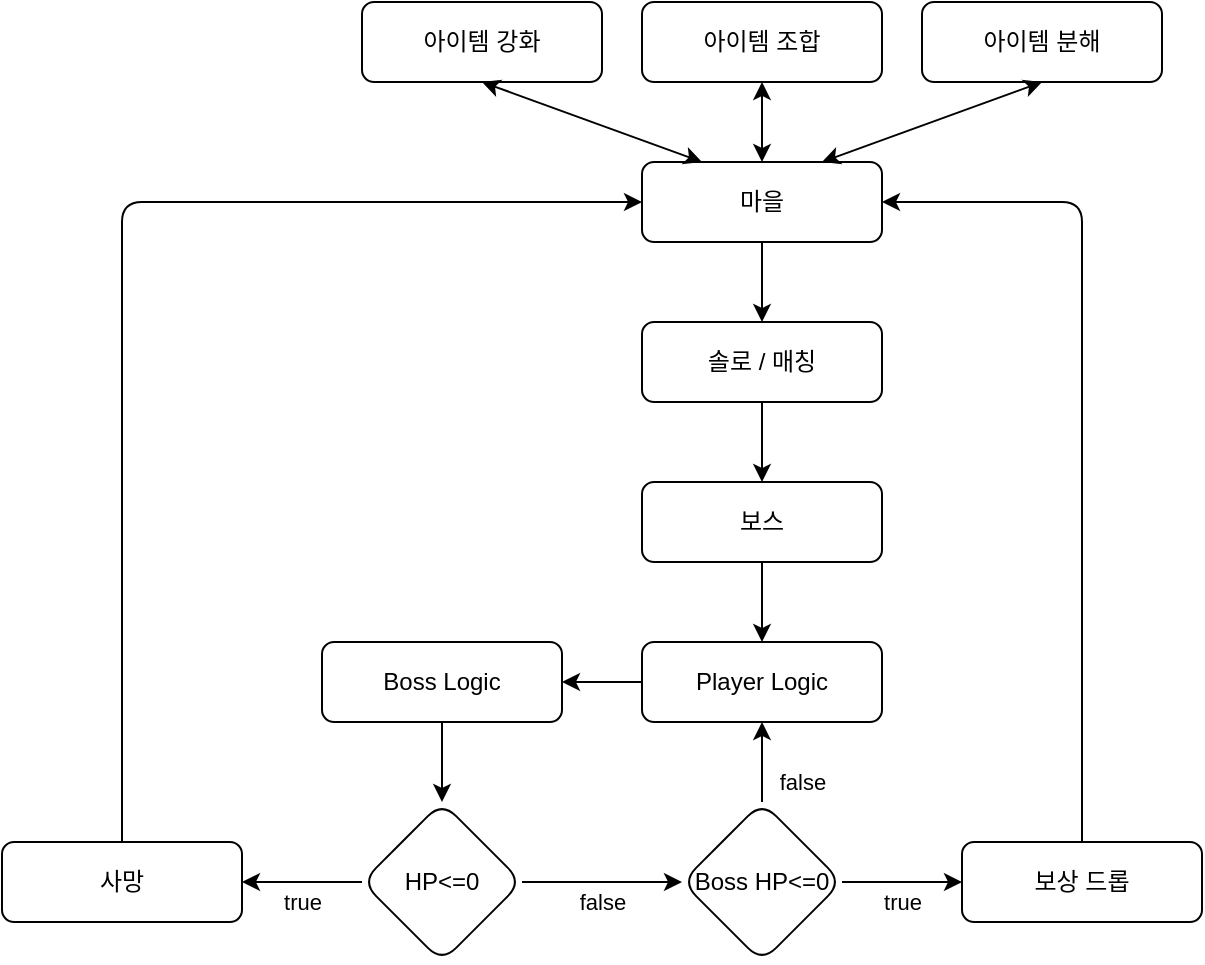 <mxfile version="21.0.8" type="device"><diagram id="C5RBs43oDa-KdzZeNtuy" name="Page-1"><mxGraphModel dx="875" dy="458" grid="1" gridSize="10" guides="1" tooltips="1" connect="1" arrows="1" fold="1" page="1" pageScale="1" pageWidth="827" pageHeight="1169" math="0" shadow="0"><root><mxCell id="WIyWlLk6GJQsqaUBKTNV-0"/><mxCell id="WIyWlLk6GJQsqaUBKTNV-1" parent="WIyWlLk6GJQsqaUBKTNV-0"/><mxCell id="7LaiX-OdJVxJpaKmaLr5-32" value="" style="edgeStyle=orthogonalEdgeStyle;rounded=1;orthogonalLoop=1;jettySize=auto;html=1;labelBackgroundColor=none;fontColor=default;" edge="1" parent="WIyWlLk6GJQsqaUBKTNV-1" source="WIyWlLk6GJQsqaUBKTNV-3" target="7LaiX-OdJVxJpaKmaLr5-31"><mxGeometry relative="1" as="geometry"/></mxCell><mxCell id="WIyWlLk6GJQsqaUBKTNV-3" value="마을" style="rounded=1;whiteSpace=wrap;html=1;fontSize=12;glass=0;strokeWidth=1;shadow=0;labelBackgroundColor=none;" parent="WIyWlLk6GJQsqaUBKTNV-1" vertex="1"><mxGeometry x="400" y="120" width="120" height="40" as="geometry"/></mxCell><mxCell id="7LaiX-OdJVxJpaKmaLr5-22" value="" style="edgeStyle=orthogonalEdgeStyle;rounded=1;orthogonalLoop=1;jettySize=auto;html=1;labelBackgroundColor=none;fontColor=default;" edge="1" parent="WIyWlLk6GJQsqaUBKTNV-1" source="WIyWlLk6GJQsqaUBKTNV-7" target="7LaiX-OdJVxJpaKmaLr5-21"><mxGeometry relative="1" as="geometry"/></mxCell><mxCell id="WIyWlLk6GJQsqaUBKTNV-7" value="보스" style="rounded=1;whiteSpace=wrap;html=1;fontSize=12;glass=0;strokeWidth=1;shadow=0;labelBackgroundColor=none;" parent="WIyWlLk6GJQsqaUBKTNV-1" vertex="1"><mxGeometry x="400" y="280" width="120" height="40" as="geometry"/></mxCell><mxCell id="7LaiX-OdJVxJpaKmaLr5-2" value="아이템 강화" style="rounded=1;whiteSpace=wrap;html=1;fontSize=12;glass=0;strokeWidth=1;shadow=0;labelBackgroundColor=none;" vertex="1" parent="WIyWlLk6GJQsqaUBKTNV-1"><mxGeometry x="260" y="40" width="120" height="40" as="geometry"/></mxCell><mxCell id="7LaiX-OdJVxJpaKmaLr5-3" value="아이템 조합" style="rounded=1;whiteSpace=wrap;html=1;fontSize=12;glass=0;strokeWidth=1;shadow=0;labelBackgroundColor=none;" vertex="1" parent="WIyWlLk6GJQsqaUBKTNV-1"><mxGeometry x="400" y="40" width="120" height="40" as="geometry"/></mxCell><mxCell id="7LaiX-OdJVxJpaKmaLr5-4" value="아이템 분해" style="rounded=1;whiteSpace=wrap;html=1;fontSize=12;glass=0;strokeWidth=1;shadow=0;labelBackgroundColor=none;" vertex="1" parent="WIyWlLk6GJQsqaUBKTNV-1"><mxGeometry x="540" y="40" width="120" height="40" as="geometry"/></mxCell><mxCell id="7LaiX-OdJVxJpaKmaLr5-6" value="" style="endArrow=classic;startArrow=classic;html=1;rounded=1;entryX=0.5;entryY=1;entryDx=0;entryDy=0;exitX=0.75;exitY=0;exitDx=0;exitDy=0;labelBackgroundColor=none;fontColor=default;" edge="1" parent="WIyWlLk6GJQsqaUBKTNV-1" source="WIyWlLk6GJQsqaUBKTNV-3" target="7LaiX-OdJVxJpaKmaLr5-4"><mxGeometry width="50" height="50" relative="1" as="geometry"><mxPoint x="390" y="310" as="sourcePoint"/><mxPoint x="440" y="260" as="targetPoint"/></mxGeometry></mxCell><mxCell id="7LaiX-OdJVxJpaKmaLr5-7" value="" style="endArrow=classic;startArrow=classic;html=1;rounded=1;entryX=0.5;entryY=1;entryDx=0;entryDy=0;exitX=0.25;exitY=0;exitDx=0;exitDy=0;labelBackgroundColor=none;fontColor=default;" edge="1" parent="WIyWlLk6GJQsqaUBKTNV-1" source="WIyWlLk6GJQsqaUBKTNV-3" target="7LaiX-OdJVxJpaKmaLr5-2"><mxGeometry width="50" height="50" relative="1" as="geometry"><mxPoint x="390" y="310" as="sourcePoint"/><mxPoint x="440" y="260" as="targetPoint"/></mxGeometry></mxCell><mxCell id="7LaiX-OdJVxJpaKmaLr5-8" value="" style="endArrow=classic;startArrow=classic;html=1;rounded=1;entryX=0.5;entryY=1;entryDx=0;entryDy=0;exitX=0.5;exitY=0;exitDx=0;exitDy=0;labelBackgroundColor=none;fontColor=default;" edge="1" parent="WIyWlLk6GJQsqaUBKTNV-1" source="WIyWlLk6GJQsqaUBKTNV-3" target="7LaiX-OdJVxJpaKmaLr5-3"><mxGeometry width="50" height="50" relative="1" as="geometry"><mxPoint x="390" y="310" as="sourcePoint"/><mxPoint x="440" y="260" as="targetPoint"/></mxGeometry></mxCell><mxCell id="7LaiX-OdJVxJpaKmaLr5-19" value="true" style="edgeStyle=orthogonalEdgeStyle;rounded=1;orthogonalLoop=1;jettySize=auto;html=1;entryX=1;entryY=0.5;entryDx=0;entryDy=0;labelBackgroundColor=none;fontColor=default;" edge="1" parent="WIyWlLk6GJQsqaUBKTNV-1" source="7LaiX-OdJVxJpaKmaLr5-10" target="7LaiX-OdJVxJpaKmaLr5-20"><mxGeometry y="10" relative="1" as="geometry"><mxPoint x="280" y="570" as="targetPoint"/><mxPoint as="offset"/></mxGeometry></mxCell><mxCell id="7LaiX-OdJVxJpaKmaLr5-28" value="false" style="edgeStyle=orthogonalEdgeStyle;rounded=1;orthogonalLoop=1;jettySize=auto;html=1;entryX=0;entryY=0.5;entryDx=0;entryDy=0;labelBackgroundColor=none;fontColor=default;" edge="1" parent="WIyWlLk6GJQsqaUBKTNV-1" source="7LaiX-OdJVxJpaKmaLr5-10" target="7LaiX-OdJVxJpaKmaLr5-11"><mxGeometry y="-10" relative="1" as="geometry"><mxPoint x="370" y="560" as="targetPoint"/><mxPoint as="offset"/></mxGeometry></mxCell><mxCell id="7LaiX-OdJVxJpaKmaLr5-10" value="HP&amp;lt;=0" style="rhombus;whiteSpace=wrap;html=1;labelBackgroundColor=none;rounded=1;" vertex="1" parent="WIyWlLk6GJQsqaUBKTNV-1"><mxGeometry x="260" y="440" width="80" height="80" as="geometry"/></mxCell><mxCell id="7LaiX-OdJVxJpaKmaLr5-13" value="true" style="edgeStyle=orthogonalEdgeStyle;rounded=1;orthogonalLoop=1;jettySize=auto;html=1;entryX=0;entryY=0.5;entryDx=0;entryDy=0;labelBackgroundColor=none;fontColor=default;" edge="1" parent="WIyWlLk6GJQsqaUBKTNV-1" source="7LaiX-OdJVxJpaKmaLr5-11" target="7LaiX-OdJVxJpaKmaLr5-14"><mxGeometry y="-10" relative="1" as="geometry"><mxPoint x="540" y="440" as="targetPoint"/><mxPoint as="offset"/></mxGeometry></mxCell><mxCell id="7LaiX-OdJVxJpaKmaLr5-30" value="false" style="edgeStyle=orthogonalEdgeStyle;rounded=1;orthogonalLoop=1;jettySize=auto;html=1;entryX=0.5;entryY=1;entryDx=0;entryDy=0;labelBackgroundColor=none;fontColor=default;" edge="1" parent="WIyWlLk6GJQsqaUBKTNV-1" source="7LaiX-OdJVxJpaKmaLr5-11" target="7LaiX-OdJVxJpaKmaLr5-21"><mxGeometry x="-0.5" y="-20" relative="1" as="geometry"><mxPoint x="480" y="380" as="targetPoint"/><mxPoint as="offset"/></mxGeometry></mxCell><mxCell id="7LaiX-OdJVxJpaKmaLr5-11" value="Boss HP&amp;lt;=0" style="rhombus;whiteSpace=wrap;html=1;labelBackgroundColor=none;rounded=1;" vertex="1" parent="WIyWlLk6GJQsqaUBKTNV-1"><mxGeometry x="420" y="440" width="80" height="80" as="geometry"/></mxCell><mxCell id="7LaiX-OdJVxJpaKmaLr5-36" value="" style="edgeStyle=orthogonalEdgeStyle;rounded=1;orthogonalLoop=1;jettySize=auto;html=1;entryX=1;entryY=0.5;entryDx=0;entryDy=0;labelBackgroundColor=none;fontColor=default;" edge="1" parent="WIyWlLk6GJQsqaUBKTNV-1" source="7LaiX-OdJVxJpaKmaLr5-14" target="WIyWlLk6GJQsqaUBKTNV-3"><mxGeometry relative="1" as="geometry"><mxPoint x="620" y="140" as="targetPoint"/><Array as="points"><mxPoint x="620" y="140"/></Array></mxGeometry></mxCell><mxCell id="7LaiX-OdJVxJpaKmaLr5-14" value="보상 드롭" style="rounded=1;whiteSpace=wrap;html=1;fontSize=12;glass=0;strokeWidth=1;shadow=0;labelBackgroundColor=none;" vertex="1" parent="WIyWlLk6GJQsqaUBKTNV-1"><mxGeometry x="560" y="460" width="120" height="40" as="geometry"/></mxCell><mxCell id="7LaiX-OdJVxJpaKmaLr5-38" value="" style="edgeStyle=orthogonalEdgeStyle;rounded=1;orthogonalLoop=1;jettySize=auto;html=1;entryX=0;entryY=0.5;entryDx=0;entryDy=0;labelBackgroundColor=none;fontColor=default;" edge="1" parent="WIyWlLk6GJQsqaUBKTNV-1" source="7LaiX-OdJVxJpaKmaLr5-20" target="WIyWlLk6GJQsqaUBKTNV-3"><mxGeometry relative="1" as="geometry"><mxPoint x="140" y="120" as="targetPoint"/><Array as="points"><mxPoint x="140" y="140"/></Array></mxGeometry></mxCell><mxCell id="7LaiX-OdJVxJpaKmaLr5-20" value="사망" style="rounded=1;whiteSpace=wrap;html=1;fontSize=12;glass=0;strokeWidth=1;shadow=0;labelBackgroundColor=none;" vertex="1" parent="WIyWlLk6GJQsqaUBKTNV-1"><mxGeometry x="80" y="460" width="120" height="40" as="geometry"/></mxCell><mxCell id="7LaiX-OdJVxJpaKmaLr5-25" value="" style="edgeStyle=orthogonalEdgeStyle;rounded=1;orthogonalLoop=1;jettySize=auto;html=1;labelBackgroundColor=none;fontColor=default;" edge="1" parent="WIyWlLk6GJQsqaUBKTNV-1" source="7LaiX-OdJVxJpaKmaLr5-21" target="7LaiX-OdJVxJpaKmaLr5-24"><mxGeometry relative="1" as="geometry"/></mxCell><mxCell id="7LaiX-OdJVxJpaKmaLr5-21" value="Player Logic" style="rounded=1;whiteSpace=wrap;html=1;fontSize=12;glass=0;strokeWidth=1;shadow=0;labelBackgroundColor=none;" vertex="1" parent="WIyWlLk6GJQsqaUBKTNV-1"><mxGeometry x="400" y="360" width="120" height="40" as="geometry"/></mxCell><mxCell id="7LaiX-OdJVxJpaKmaLr5-26" value="" style="edgeStyle=orthogonalEdgeStyle;rounded=1;orthogonalLoop=1;jettySize=auto;html=1;entryX=0.5;entryY=0;entryDx=0;entryDy=0;labelBackgroundColor=none;fontColor=default;" edge="1" parent="WIyWlLk6GJQsqaUBKTNV-1" source="7LaiX-OdJVxJpaKmaLr5-24" target="7LaiX-OdJVxJpaKmaLr5-10"><mxGeometry relative="1" as="geometry"><mxPoint x="280" y="520" as="targetPoint"/></mxGeometry></mxCell><mxCell id="7LaiX-OdJVxJpaKmaLr5-24" value="Boss Logic" style="rounded=1;whiteSpace=wrap;html=1;fontSize=12;glass=0;strokeWidth=1;shadow=0;labelBackgroundColor=none;" vertex="1" parent="WIyWlLk6GJQsqaUBKTNV-1"><mxGeometry x="240" y="360" width="120" height="40" as="geometry"/></mxCell><mxCell id="7LaiX-OdJVxJpaKmaLr5-33" value="" style="edgeStyle=orthogonalEdgeStyle;rounded=1;orthogonalLoop=1;jettySize=auto;html=1;entryX=0.5;entryY=0;entryDx=0;entryDy=0;labelBackgroundColor=none;fontColor=default;" edge="1" parent="WIyWlLk6GJQsqaUBKTNV-1" source="7LaiX-OdJVxJpaKmaLr5-31" target="WIyWlLk6GJQsqaUBKTNV-7"><mxGeometry relative="1" as="geometry"/></mxCell><mxCell id="7LaiX-OdJVxJpaKmaLr5-31" value="솔로 / 매칭" style="rounded=1;whiteSpace=wrap;html=1;fontSize=12;glass=0;strokeWidth=1;shadow=0;labelBackgroundColor=none;" vertex="1" parent="WIyWlLk6GJQsqaUBKTNV-1"><mxGeometry x="400" y="200" width="120" height="40" as="geometry"/></mxCell></root></mxGraphModel></diagram></mxfile>